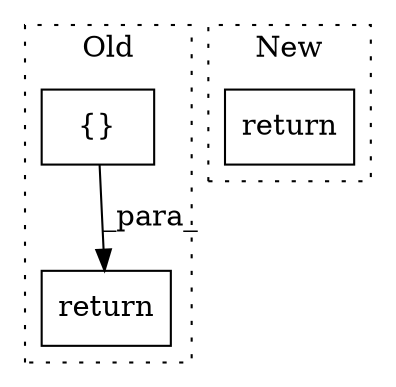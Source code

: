 digraph G {
subgraph cluster0 {
1 [label="{}" a="4" s="653,660" l="1,1" shape="box"];
3 [label="return" a="41" s="811" l="7" shape="box"];
label = "Old";
style="dotted";
}
subgraph cluster1 {
2 [label="return" a="41" s="762" l="12" shape="box"];
label = "New";
style="dotted";
}
1 -> 3 [label="_para_"];
}